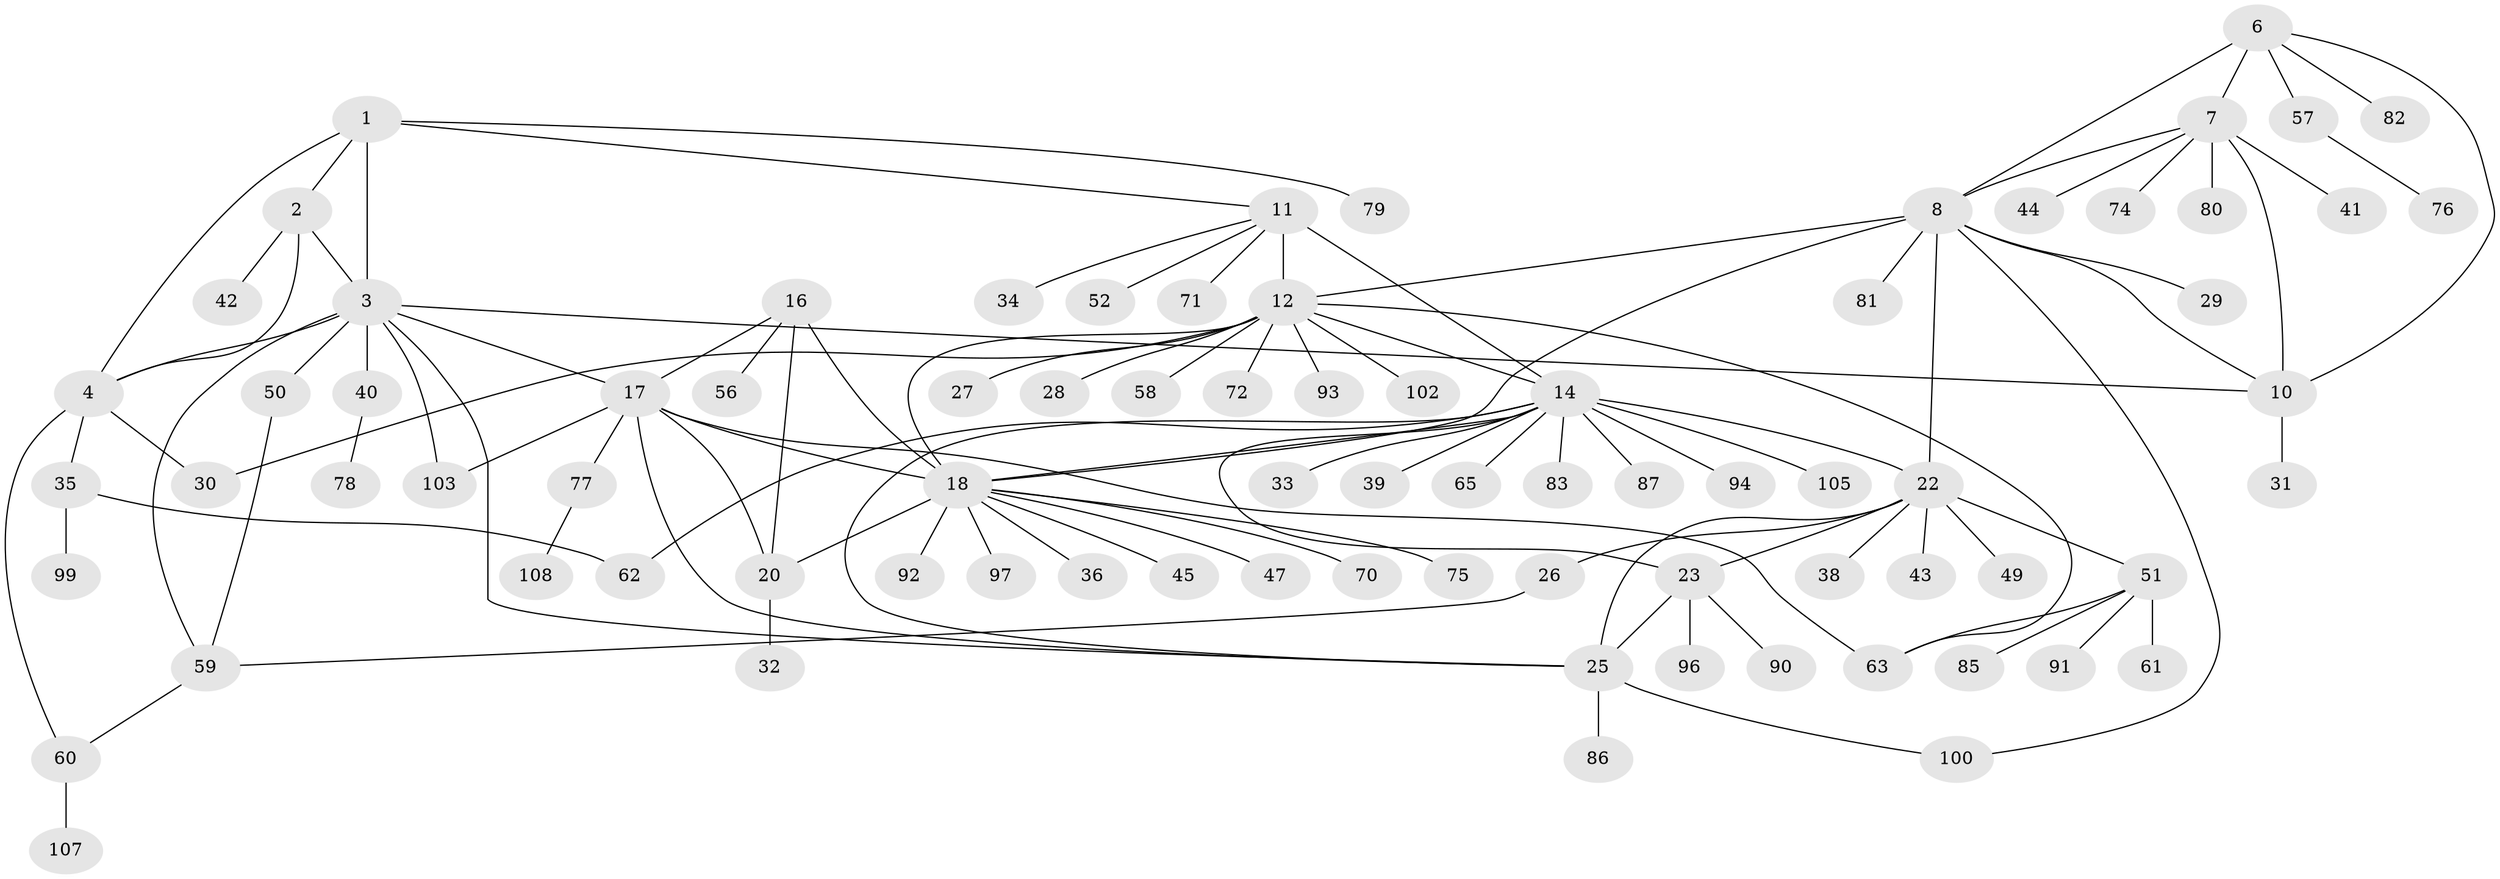 // original degree distribution, {6: 0.06481481481481481, 5: 0.046296296296296294, 8: 0.027777777777777776, 9: 0.05555555555555555, 11: 0.018518518518518517, 7: 0.018518518518518517, 12: 0.009259259259259259, 2: 0.12037037037037036, 1: 0.5648148148148148, 3: 0.05555555555555555, 4: 0.018518518518518517}
// Generated by graph-tools (version 1.1) at 2025/11/02/27/25 16:11:29]
// undirected, 81 vertices, 109 edges
graph export_dot {
graph [start="1"]
  node [color=gray90,style=filled];
  1 [super="+69"];
  2;
  3 [super="+5"];
  4 [super="+48"];
  6 [super="+9"];
  7 [super="+53"];
  8 [super="+106"];
  10;
  11 [super="+13"];
  12 [super="+15"];
  14 [super="+21"];
  16 [super="+46"];
  17 [super="+101"];
  18 [super="+19"];
  20 [super="+55"];
  22 [super="+24"];
  23 [super="+66"];
  25;
  26;
  27;
  28;
  29;
  30 [super="+37"];
  31;
  32;
  33;
  34;
  35 [super="+54"];
  36;
  38;
  39;
  40 [super="+98"];
  41 [super="+64"];
  42 [super="+68"];
  43;
  44 [super="+67"];
  45;
  47;
  49;
  50 [super="+73"];
  51 [super="+84"];
  52;
  56;
  57 [super="+104"];
  58;
  59 [super="+95"];
  60;
  61;
  62;
  63 [super="+88"];
  65;
  70;
  71;
  72;
  74;
  75;
  76;
  77 [super="+89"];
  78;
  79;
  80;
  81;
  82;
  83;
  85;
  86;
  87;
  90;
  91;
  92;
  93;
  94;
  96;
  97;
  99;
  100;
  102;
  103;
  105;
  107;
  108;
  1 -- 2;
  1 -- 3 [weight=2];
  1 -- 4;
  1 -- 11;
  1 -- 79;
  2 -- 3 [weight=2];
  2 -- 4;
  2 -- 42;
  3 -- 4 [weight=2];
  3 -- 10;
  3 -- 40;
  3 -- 103;
  3 -- 17;
  3 -- 50;
  3 -- 25;
  3 -- 59;
  4 -- 30;
  4 -- 35;
  4 -- 60;
  6 -- 7 [weight=2];
  6 -- 8 [weight=2];
  6 -- 10 [weight=2];
  6 -- 57;
  6 -- 82;
  7 -- 8;
  7 -- 10;
  7 -- 41;
  7 -- 44;
  7 -- 74;
  7 -- 80;
  8 -- 10;
  8 -- 29;
  8 -- 81;
  8 -- 100;
  8 -- 22;
  8 -- 12;
  8 -- 18;
  10 -- 31;
  11 -- 12 [weight=4];
  11 -- 14 [weight=2];
  11 -- 52;
  11 -- 34;
  11 -- 71;
  12 -- 14 [weight=2];
  12 -- 28;
  12 -- 58;
  12 -- 72;
  12 -- 102;
  12 -- 27;
  12 -- 93;
  12 -- 30;
  12 -- 18;
  12 -- 63;
  14 -- 39;
  14 -- 65;
  14 -- 94;
  14 -- 33;
  14 -- 105;
  14 -- 83;
  14 -- 22 [weight=2];
  14 -- 23;
  14 -- 87;
  14 -- 25;
  14 -- 62;
  14 -- 18;
  16 -- 17;
  16 -- 18 [weight=2];
  16 -- 20;
  16 -- 56;
  17 -- 18 [weight=2];
  17 -- 20;
  17 -- 63;
  17 -- 77;
  17 -- 103;
  17 -- 25;
  18 -- 20 [weight=2];
  18 -- 70;
  18 -- 92;
  18 -- 97;
  18 -- 36;
  18 -- 75;
  18 -- 45;
  18 -- 47;
  20 -- 32;
  22 -- 23 [weight=2];
  22 -- 25 [weight=2];
  22 -- 49;
  22 -- 38;
  22 -- 43;
  22 -- 51;
  22 -- 26;
  23 -- 25;
  23 -- 90;
  23 -- 96;
  25 -- 86;
  25 -- 100;
  26 -- 59;
  35 -- 62;
  35 -- 99;
  40 -- 78;
  50 -- 59;
  51 -- 61;
  51 -- 63;
  51 -- 85;
  51 -- 91;
  57 -- 76;
  59 -- 60;
  60 -- 107;
  77 -- 108;
}
